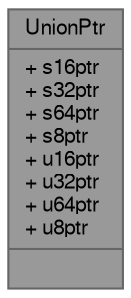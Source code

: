 digraph "UnionPtr"
{
 // LATEX_PDF_SIZE
  bgcolor="transparent";
  edge [fontname=FreeSans,fontsize=10,labelfontname=FreeSans,labelfontsize=10];
  node [fontname=FreeSans,fontsize=10,shape=box,height=0.2,width=0.4];
  Node1 [shape=record,label="{UnionPtr\n|+ s16ptr\l+ s32ptr\l+ s64ptr\l+ s8ptr\l+ u16ptr\l+ u32ptr\l+ u64ptr\l+ u8ptr\l|}",height=0.2,width=0.4,color="gray40", fillcolor="grey60", style="filled", fontcolor="black",tooltip="Union of pointers to 64-, 32-, 16- and 8-bit unsigned integers."];
}
